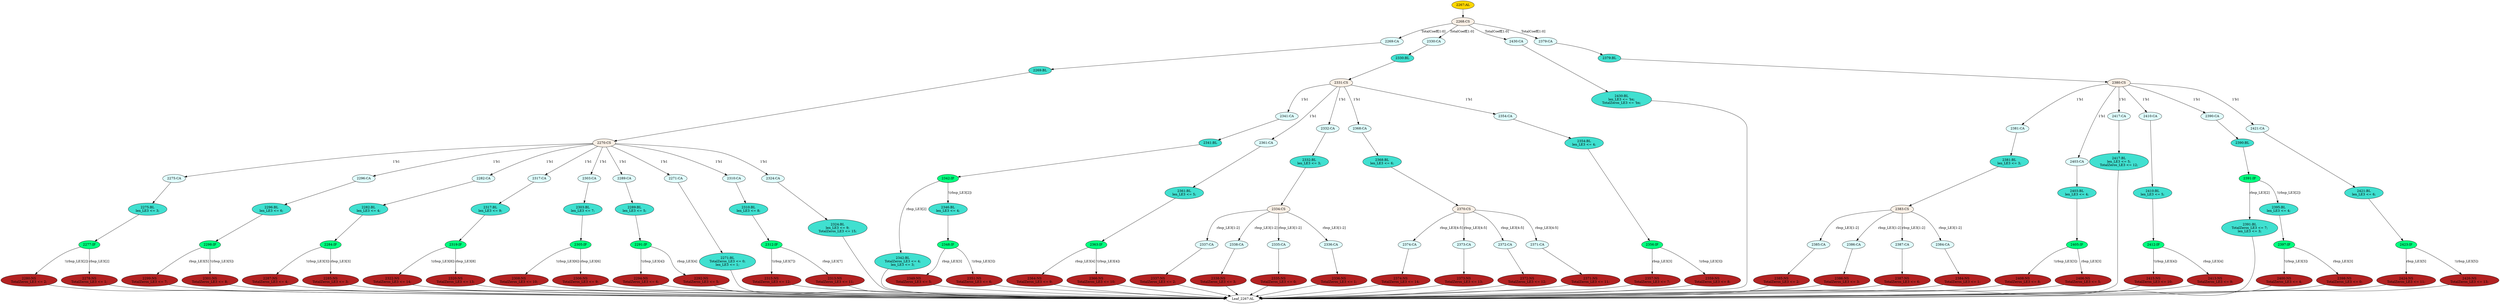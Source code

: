 strict digraph "" {
	node [label="\N"];
	"2275:CA"	 [ast="<pyverilog.vparser.ast.Case object at 0x7f204c749390>",
		fillcolor=lightcyan,
		label="2275:CA",
		statements="[]",
		style=filled,
		typ=Case];
	"2275:BL"	 [ast="<pyverilog.vparser.ast.Block object at 0x7f204c6dd050>",
		fillcolor=turquoise,
		label="2275:BL
len_LE3 <= 3;",
		statements="[<pyverilog.vparser.ast.NonblockingSubstitution object at 0x7f204c6ddd10>]",
		style=filled,
		typ=Block];
	"2275:CA" -> "2275:BL"	 [cond="[]",
		lineno=None];
	"2387:NS"	 [ast="<pyverilog.vparser.ast.NonblockingSubstitution object at 0x7f204c598510>",
		fillcolor=firebrick,
		label="2387:NS
TotalZeros_LE3 <= 6;",
		statements="[<pyverilog.vparser.ast.NonblockingSubstitution object at 0x7f204c598510>]",
		style=filled,
		typ=NonblockingSubstitution];
	"Leaf_2267:AL"	 [def_var="['TotalZeros_LE3', 'len_LE3']",
		label="Leaf_2267:AL"];
	"2387:NS" -> "Leaf_2267:AL"	 [cond="[]",
		lineno=None];
	"2381:CA"	 [ast="<pyverilog.vparser.ast.Case object at 0x7f204c598d10>",
		fillcolor=lightcyan,
		label="2381:CA",
		statements="[]",
		style=filled,
		typ=Case];
	"2381:BL"	 [ast="<pyverilog.vparser.ast.Block object at 0x7f204c749750>",
		fillcolor=turquoise,
		label="2381:BL
len_LE3 <= 3;",
		statements="[<pyverilog.vparser.ast.NonblockingSubstitution object at 0x7f204c749550>]",
		style=filled,
		typ=Block];
	"2381:CA" -> "2381:BL"	 [cond="[]",
		lineno=None];
	"2390:BL"	 [ast="<pyverilog.vparser.ast.Block object at 0x7f204c7508d0>",
		fillcolor=turquoise,
		label="2390:BL",
		statements="[]",
		style=filled,
		typ=Block];
	"2391:IF"	 [ast="<pyverilog.vparser.ast.IfStatement object at 0x7f204c750910>",
		fillcolor=springgreen,
		label="2391:IF",
		statements="[]",
		style=filled,
		typ=IfStatement];
	"2390:BL" -> "2391:IF"	 [cond="[]",
		lineno=None];
	"2364:NS"	 [ast="<pyverilog.vparser.ast.NonblockingSubstitution object at 0x7f204c598cd0>",
		fillcolor=firebrick,
		label="2364:NS
TotalZeros_LE3 <= 9;",
		statements="[<pyverilog.vparser.ast.NonblockingSubstitution object at 0x7f204c598cd0>]",
		style=filled,
		typ=NonblockingSubstitution];
	"2364:NS" -> "Leaf_2267:AL"	 [cond="[]",
		lineno=None];
	"2403:BL"	 [ast="<pyverilog.vparser.ast.Block object at 0x7f204c59f0d0>",
		fillcolor=turquoise,
		label="2403:BL
len_LE3 <= 4;",
		statements="[<pyverilog.vparser.ast.NonblockingSubstitution object at 0x7f204c59f210>]",
		style=filled,
		typ=Block];
	"2405:IF"	 [ast="<pyverilog.vparser.ast.IfStatement object at 0x7f204c59f050>",
		fillcolor=springgreen,
		label="2405:IF",
		statements="[]",
		style=filled,
		typ=IfStatement];
	"2403:BL" -> "2405:IF"	 [cond="[]",
		lineno=None];
	"2357:NS"	 [ast="<pyverilog.vparser.ast.NonblockingSubstitution object at 0x7f204c7472d0>",
		fillcolor=firebrick,
		label="2357:NS
TotalZeros_LE3 <= 7;",
		statements="[<pyverilog.vparser.ast.NonblockingSubstitution object at 0x7f204c7472d0>]",
		style=filled,
		typ=NonblockingSubstitution];
	"2357:NS" -> "Leaf_2267:AL"	 [cond="[]",
		lineno=None];
	"2296:CA"	 [ast="<pyverilog.vparser.ast.Case object at 0x7f204c747450>",
		fillcolor=lightcyan,
		label="2296:CA",
		statements="[]",
		style=filled,
		typ=Case];
	"2296:BL"	 [ast="<pyverilog.vparser.ast.Block object at 0x7f204c747550>",
		fillcolor=turquoise,
		label="2296:BL
len_LE3 <= 6;",
		statements="[<pyverilog.vparser.ast.NonblockingSubstitution object at 0x7f204c747590>]",
		style=filled,
		typ=Block];
	"2296:CA" -> "2296:BL"	 [cond="[]",
		lineno=None];
	"2337:CA"	 [ast="<pyverilog.vparser.ast.Case object at 0x7f204c747ad0>",
		fillcolor=lightcyan,
		label="2337:CA",
		statements="[]",
		style=filled,
		typ=Case];
	"2337:NS"	 [ast="<pyverilog.vparser.ast.NonblockingSubstitution object at 0x7f204c747b50>",
		fillcolor=firebrick,
		label="2337:NS
TotalZeros_LE3 <= 2;",
		statements="[<pyverilog.vparser.ast.NonblockingSubstitution object at 0x7f204c747b50>]",
		style=filled,
		typ=NonblockingSubstitution];
	"2337:CA" -> "2337:NS"	 [cond="[]",
		lineno=None];
	"2305:IF"	 [ast="<pyverilog.vparser.ast.IfStatement object at 0x7f204c747cd0>",
		fillcolor=springgreen,
		label="2305:IF",
		statements="[]",
		style=filled,
		typ=IfStatement];
	"2308:NS"	 [ast="<pyverilog.vparser.ast.NonblockingSubstitution object at 0x7f204c747d10>",
		fillcolor=firebrick,
		label="2308:NS
TotalZeros_LE3 <= 10;",
		statements="[<pyverilog.vparser.ast.NonblockingSubstitution object at 0x7f204c747d10>]",
		style=filled,
		typ=NonblockingSubstitution];
	"2305:IF" -> "2308:NS"	 [cond="['rbsp_LE3']",
		label="!(rbsp_LE3[6])",
		lineno=2305];
	"2306:NS"	 [ast="<pyverilog.vparser.ast.NonblockingSubstitution object at 0x7f204c747e90>",
		fillcolor=firebrick,
		label="2306:NS
TotalZeros_LE3 <= 9;",
		statements="[<pyverilog.vparser.ast.NonblockingSubstitution object at 0x7f204c747e90>]",
		style=filled,
		typ=NonblockingSubstitution];
	"2305:IF" -> "2306:NS"	 [cond="['rbsp_LE3']",
		label="rbsp_LE3[6]",
		lineno=2305];
	"2334:CS"	 [ast="<pyverilog.vparser.ast.CaseStatement object at 0x7f204c73d110>",
		fillcolor=linen,
		label="2334:CS",
		statements="[]",
		style=filled,
		typ=CaseStatement];
	"2334:CS" -> "2337:CA"	 [cond="['rbsp_LE3']",
		label="rbsp_LE3[1:2]",
		lineno=2334];
	"2338:CA"	 [ast="<pyverilog.vparser.ast.Case object at 0x7f204c73d650>",
		fillcolor=lightcyan,
		label="2338:CA",
		statements="[]",
		style=filled,
		typ=Case];
	"2334:CS" -> "2338:CA"	 [cond="['rbsp_LE3']",
		label="rbsp_LE3[1:2]",
		lineno=2334];
	"2335:CA"	 [ast="<pyverilog.vparser.ast.Case object at 0x7f204c73d250>",
		fillcolor=lightcyan,
		label="2335:CA",
		statements="[]",
		style=filled,
		typ=Case];
	"2334:CS" -> "2335:CA"	 [cond="['rbsp_LE3']",
		label="rbsp_LE3[1:2]",
		lineno=2334];
	"2336:CA"	 [ast="<pyverilog.vparser.ast.Case object at 0x7f204c73d450>",
		fillcolor=lightcyan,
		label="2336:CA",
		statements="[]",
		style=filled,
		typ=Case];
	"2334:CS" -> "2336:CA"	 [cond="['rbsp_LE3']",
		label="rbsp_LE3[1:2]",
		lineno=2334];
	"2268:CS"	 [ast="<pyverilog.vparser.ast.CaseStatement object at 0x7f204c73d850>",
		fillcolor=linen,
		label="2268:CS",
		statements="[]",
		style=filled,
		typ=CaseStatement];
	"2269:CA"	 [ast="<pyverilog.vparser.ast.Case object at 0x7f204c73d9d0>",
		fillcolor=lightcyan,
		label="2269:CA",
		statements="[]",
		style=filled,
		typ=Case];
	"2268:CS" -> "2269:CA"	 [cond="['TotalCoeff']",
		label="TotalCoeff[1:0]",
		lineno=2268];
	"2330:CA"	 [ast="<pyverilog.vparser.ast.Case object at 0x7f204c72af50>",
		fillcolor=lightcyan,
		label="2330:CA",
		statements="[]",
		style=filled,
		typ=Case];
	"2268:CS" -> "2330:CA"	 [cond="['TotalCoeff']",
		label="TotalCoeff[1:0]",
		lineno=2268];
	"2430:CA"	 [ast="<pyverilog.vparser.ast.Case object at 0x7f204c72f2d0>",
		fillcolor=lightcyan,
		label="2430:CA",
		statements="[]",
		style=filled,
		typ=Case];
	"2268:CS" -> "2430:CA"	 [cond="['TotalCoeff']",
		label="TotalCoeff[1:0]",
		lineno=2268];
	"2379:CA"	 [ast="<pyverilog.vparser.ast.Case object at 0x7f204c750650>",
		fillcolor=lightcyan,
		label="2379:CA",
		statements="[]",
		style=filled,
		typ=Case];
	"2268:CS" -> "2379:CA"	 [cond="['TotalCoeff']",
		label="TotalCoeff[1:0]",
		lineno=2268];
	"2342:BL"	 [ast="<pyverilog.vparser.ast.Block object at 0x7f204c751b10>",
		fillcolor=turquoise,
		label="2342:BL
TotalZeros_LE3 <= 4;
len_LE3 <= 3;",
		statements="[<pyverilog.vparser.ast.NonblockingSubstitution object at 0x7f204c751b50>, <pyverilog.vparser.ast.NonblockingSubstitution object \
at 0x7f204c751cd0>]",
		style=filled,
		typ=Block];
	"2342:BL" -> "Leaf_2267:AL"	 [cond="[]",
		lineno=None];
	"2303:BL"	 [ast="<pyverilog.vparser.ast.Block object at 0x7f204c740d50>",
		fillcolor=turquoise,
		label="2303:BL
len_LE3 <= 7;",
		statements="[<pyverilog.vparser.ast.NonblockingSubstitution object at 0x7f204c740d90>]",
		style=filled,
		typ=Block];
	"2303:BL" -> "2305:IF"	 [cond="[]",
		lineno=None];
	"2385:NS"	 [ast="<pyverilog.vparser.ast.NonblockingSubstitution object at 0x7f204c749bd0>",
		fillcolor=firebrick,
		label="2385:NS
TotalZeros_LE3 <= 2;",
		statements="[<pyverilog.vparser.ast.NonblockingSubstitution object at 0x7f204c749bd0>]",
		style=filled,
		typ=NonblockingSubstitution];
	"2385:NS" -> "Leaf_2267:AL"	 [cond="[]",
		lineno=None];
	"2341:CA"	 [ast="<pyverilog.vparser.ast.Case object at 0x7f204c751390>",
		fillcolor=lightcyan,
		label="2341:CA",
		statements="[]",
		style=filled,
		typ=Case];
	"2341:BL"	 [ast="<pyverilog.vparser.ast.Block object at 0x7f204c7514d0>",
		fillcolor=turquoise,
		label="2341:BL",
		statements="[]",
		style=filled,
		typ=Block];
	"2341:CA" -> "2341:BL"	 [cond="[]",
		lineno=None];
	"2294:NS"	 [ast="<pyverilog.vparser.ast.NonblockingSubstitution object at 0x7f204c740890>",
		fillcolor=firebrick,
		label="2294:NS
TotalZeros_LE3 <= 6;",
		statements="[<pyverilog.vparser.ast.NonblockingSubstitution object at 0x7f204c740890>]",
		style=filled,
		typ=NonblockingSubstitution];
	"2294:NS" -> "Leaf_2267:AL"	 [cond="[]",
		lineno=None];
	"2277:IF"	 [ast="<pyverilog.vparser.ast.IfStatement object at 0x7f204c6dd090>",
		fillcolor=springgreen,
		label="2277:IF",
		statements="[]",
		style=filled,
		typ=IfStatement];
	"2275:BL" -> "2277:IF"	 [cond="[]",
		lineno=None];
	"2383:CS"	 [ast="<pyverilog.vparser.ast.CaseStatement object at 0x7f204c7497d0>",
		fillcolor=linen,
		label="2383:CS",
		statements="[]",
		style=filled,
		typ=CaseStatement];
	"2381:BL" -> "2383:CS"	 [cond="[]",
		lineno=None];
	"2282:BL"	 [ast="<pyverilog.vparser.ast.Block object at 0x7f204c740050>",
		fillcolor=turquoise,
		label="2282:BL
len_LE3 <= 4;",
		statements="[<pyverilog.vparser.ast.NonblockingSubstitution object at 0x7f204c740090>]",
		style=filled,
		typ=Block];
	"2284:IF"	 [ast="<pyverilog.vparser.ast.IfStatement object at 0x7f204c7401d0>",
		fillcolor=springgreen,
		label="2284:IF",
		statements="[]",
		style=filled,
		typ=IfStatement];
	"2282:BL" -> "2284:IF"	 [cond="[]",
		lineno=None];
	"2379:BL"	 [ast="<pyverilog.vparser.ast.Block object at 0x7f204c7506d0>",
		fillcolor=turquoise,
		label="2379:BL",
		statements="[]",
		style=filled,
		typ=Block];
	"2380:CS"	 [ast="<pyverilog.vparser.ast.CaseStatement object at 0x7f204c750710>",
		fillcolor=linen,
		label="2380:CS",
		statements="[]",
		style=filled,
		typ=CaseStatement];
	"2379:BL" -> "2380:CS"	 [cond="[]",
		lineno=None];
	"2391:BL"	 [ast="<pyverilog.vparser.ast.Block object at 0x7f204c750f10>",
		fillcolor=turquoise,
		label="2391:BL
TotalZeros_LE3 <= 7;
len_LE3 <= 3;",
		statements="[<pyverilog.vparser.ast.NonblockingSubstitution object at 0x7f204c750f50>, <pyverilog.vparser.ast.NonblockingSubstitution object \
at 0x7f204c74d110>]",
		style=filled,
		typ=Block];
	"2391:IF" -> "2391:BL"	 [cond="['rbsp_LE3']",
		label="rbsp_LE3[2]",
		lineno=2391];
	"2395:BL"	 [ast="<pyverilog.vparser.ast.Block object at 0x7f204c750950>",
		fillcolor=turquoise,
		label="2395:BL
len_LE3 <= 4;",
		statements="[<pyverilog.vparser.ast.NonblockingSubstitution object at 0x7f204c750990>]",
		style=filled,
		typ=Block];
	"2391:IF" -> "2395:BL"	 [cond="['rbsp_LE3']",
		label="!(rbsp_LE3[2])",
		lineno=2391];
	"2291:IF"	 [ast="<pyverilog.vparser.ast.IfStatement object at 0x7f204c740850>",
		fillcolor=springgreen,
		label="2291:IF",
		statements="[]",
		style=filled,
		typ=IfStatement];
	"2291:IF" -> "2294:NS"	 [cond="['rbsp_LE3']",
		label="!(rbsp_LE3[4])",
		lineno=2291];
	"2292:NS"	 [ast="<pyverilog.vparser.ast.NonblockingSubstitution object at 0x7f204c740a10>",
		fillcolor=firebrick,
		label="2292:NS
TotalZeros_LE3 <= 5;",
		statements="[<pyverilog.vparser.ast.NonblockingSubstitution object at 0x7f204c740a10>]",
		style=filled,
		typ=NonblockingSubstitution];
	"2291:IF" -> "2292:NS"	 [cond="['rbsp_LE3']",
		label="rbsp_LE3[4]",
		lineno=2291];
	"2403:CA"	 [ast="<pyverilog.vparser.ast.Case object at 0x7f204c74d350>",
		fillcolor=lightcyan,
		label="2403:CA",
		statements="[]",
		style=filled,
		typ=Case];
	"2403:CA" -> "2403:BL"	 [cond="[]",
		lineno=None];
	"2417:CA"	 [ast="<pyverilog.vparser.ast.Case object at 0x7f204c74db50>",
		fillcolor=lightcyan,
		label="2417:CA",
		statements="[]",
		style=filled,
		typ=Case];
	"2417:BL"	 [ast="<pyverilog.vparser.ast.Block object at 0x7f204c749050>",
		fillcolor=turquoise,
		label="2417:BL
len_LE3 <= 5;
TotalZeros_LE3 <= 12;",
		statements="[<pyverilog.vparser.ast.NonblockingSubstitution object at 0x7f204c749810>, <pyverilog.vparser.ast.NonblockingSubstitution object \
at 0x7f204c7492d0>]",
		style=filled,
		typ=Block];
	"2417:CA" -> "2417:BL"	 [cond="[]",
		lineno=None];
	"2361:CA"	 [ast="<pyverilog.vparser.ast.Case object at 0x7f204c734490>",
		fillcolor=lightcyan,
		label="2361:CA",
		statements="[]",
		style=filled,
		typ=Case];
	"2361:BL"	 [ast="<pyverilog.vparser.ast.Block object at 0x7f204c734590>",
		fillcolor=turquoise,
		label="2361:BL
len_LE3 <= 5;",
		statements="[<pyverilog.vparser.ast.NonblockingSubstitution object at 0x7f204c7345d0>]",
		style=filled,
		typ=Block];
	"2361:CA" -> "2361:BL"	 [cond="[]",
		lineno=None];
	"2363:IF"	 [ast="<pyverilog.vparser.ast.IfStatement object at 0x7f204c734750>",
		fillcolor=springgreen,
		label="2363:IF",
		statements="[]",
		style=filled,
		typ=IfStatement];
	"2363:IF" -> "2364:NS"	 [cond="['rbsp_LE3']",
		label="rbsp_LE3[4]",
		lineno=2363];
	"2366:NS"	 [ast="<pyverilog.vparser.ast.NonblockingSubstitution object at 0x7f204c734790>",
		fillcolor=firebrick,
		label="2366:NS
TotalZeros_LE3 <= 10;",
		statements="[<pyverilog.vparser.ast.NonblockingSubstitution object at 0x7f204c734790>]",
		style=filled,
		typ=NonblockingSubstitution];
	"2363:IF" -> "2366:NS"	 [cond="['rbsp_LE3']",
		label="!(rbsp_LE3[4])",
		lineno=2363];
	"2374:CA"	 [ast="<pyverilog.vparser.ast.Case object at 0x7f204c7503d0>",
		fillcolor=lightcyan,
		label="2374:CA",
		statements="[]",
		style=filled,
		typ=Case];
	"2374:NS"	 [ast="<pyverilog.vparser.ast.NonblockingSubstitution object at 0x7f204c750450>",
		fillcolor=firebrick,
		label="2374:NS
TotalZeros_LE3 <= 14;",
		statements="[<pyverilog.vparser.ast.NonblockingSubstitution object at 0x7f204c750450>]",
		style=filled,
		typ=NonblockingSubstitution];
	"2374:CA" -> "2374:NS"	 [cond="[]",
		lineno=None];
	"2315:NS"	 [ast="<pyverilog.vparser.ast.NonblockingSubstitution object at 0x7f204c72a1d0>",
		fillcolor=firebrick,
		label="2315:NS
TotalZeros_LE3 <= 12;",
		statements="[<pyverilog.vparser.ast.NonblockingSubstitution object at 0x7f204c72a1d0>]",
		style=filled,
		typ=NonblockingSubstitution];
	"2315:NS" -> "Leaf_2267:AL"	 [cond="[]",
		lineno=None];
	"2415:NS"	 [ast="<pyverilog.vparser.ast.NonblockingSubstitution object at 0x7f204c74d790>",
		fillcolor=firebrick,
		label="2415:NS
TotalZeros_LE3 <= 10;",
		statements="[<pyverilog.vparser.ast.NonblockingSubstitution object at 0x7f204c74d790>]",
		style=filled,
		typ=NonblockingSubstitution];
	"2415:NS" -> "Leaf_2267:AL"	 [cond="[]",
		lineno=None];
	"2308:NS" -> "Leaf_2267:AL"	 [cond="[]",
		lineno=None];
	"2287:NS"	 [ast="<pyverilog.vparser.ast.NonblockingSubstitution object at 0x7f204c740210>",
		fillcolor=firebrick,
		label="2287:NS
TotalZeros_LE3 <= 4;",
		statements="[<pyverilog.vparser.ast.NonblockingSubstitution object at 0x7f204c740210>]",
		style=filled,
		typ=NonblockingSubstitution];
	"2287:NS" -> "Leaf_2267:AL"	 [cond="[]",
		lineno=None];
	"2400:NS"	 [ast="<pyverilog.vparser.ast.NonblockingSubstitution object at 0x7f204c750b50>",
		fillcolor=firebrick,
		label="2400:NS
TotalZeros_LE3 <= 4;",
		statements="[<pyverilog.vparser.ast.NonblockingSubstitution object at 0x7f204c750b50>]",
		style=filled,
		typ=NonblockingSubstitution];
	"2400:NS" -> "Leaf_2267:AL"	 [cond="[]",
		lineno=None];
	"2384:NS"	 [ast="<pyverilog.vparser.ast.NonblockingSubstitution object at 0x7f204c749710>",
		fillcolor=firebrick,
		label="2384:NS
TotalZeros_LE3 <= 1;",
		statements="[<pyverilog.vparser.ast.NonblockingSubstitution object at 0x7f204c749710>]",
		style=filled,
		typ=NonblockingSubstitution];
	"2384:NS" -> "Leaf_2267:AL"	 [cond="[]",
		lineno=None];
	"2317:BL"	 [ast="<pyverilog.vparser.ast.Block object at 0x7f204c72a690>",
		fillcolor=turquoise,
		label="2317:BL
len_LE3 <= 9;",
		statements="[<pyverilog.vparser.ast.NonblockingSubstitution object at 0x7f204c72a6d0>]",
		style=filled,
		typ=Block];
	"2319:IF"	 [ast="<pyverilog.vparser.ast.IfStatement object at 0x7f204c72a810>",
		fillcolor=springgreen,
		label="2319:IF",
		statements="[]",
		style=filled,
		typ=IfStatement];
	"2317:BL" -> "2319:IF"	 [cond="[]",
		lineno=None];
	"2332:CA"	 [ast="<pyverilog.vparser.ast.Case object at 0x7f204c751110>",
		fillcolor=lightcyan,
		label="2332:CA",
		statements="[]",
		style=filled,
		typ=Case];
	"2332:BL"	 [ast="<pyverilog.vparser.ast.Block object at 0x7f204c751210>",
		fillcolor=turquoise,
		label="2332:BL
len_LE3 <= 3;",
		statements="[<pyverilog.vparser.ast.NonblockingSubstitution object at 0x7f204c751250>]",
		style=filled,
		typ=Block];
	"2332:CA" -> "2332:BL"	 [cond="[]",
		lineno=None];
	"2269:BL"	 [ast="<pyverilog.vparser.ast.Block object at 0x7f204c73da90>",
		fillcolor=turquoise,
		label="2269:BL",
		statements="[]",
		style=filled,
		typ=Block];
	"2269:CA" -> "2269:BL"	 [cond="[]",
		lineno=None];
	"2267:AL"	 [ast="<pyverilog.vparser.ast.Always object at 0x7f204c72f610>",
		clk_sens=False,
		fillcolor=gold,
		label="2267:AL",
		sens="['rbsp_LE3', 'TotalCoeff']",
		statements="[]",
		style=filled,
		typ=Always,
		use_var="['rbsp_LE3', 'TotalCoeff']"];
	"2267:AL" -> "2268:CS"	 [cond="[]",
		lineno=None];
	"2331:CS"	 [ast="<pyverilog.vparser.ast.CaseStatement object at 0x7f204c751050>",
		fillcolor=linen,
		label="2331:CS",
		statements="[]",
		style=filled,
		typ=CaseStatement];
	"2331:CS" -> "2341:CA"	 [cond="[]",
		label="1'b1",
		lineno=2331];
	"2331:CS" -> "2361:CA"	 [cond="[]",
		label="1'b1",
		lineno=2331];
	"2331:CS" -> "2332:CA"	 [cond="[]",
		label="1'b1",
		lineno=2331];
	"2368:CA"	 [ast="<pyverilog.vparser.ast.Case object at 0x7f204c7349d0>",
		fillcolor=lightcyan,
		label="2368:CA",
		statements="[]",
		style=filled,
		typ=Case];
	"2331:CS" -> "2368:CA"	 [cond="[]",
		label="1'b1",
		lineno=2331];
	"2354:CA"	 [ast="<pyverilog.vparser.ast.Case object at 0x7f204c751f10>",
		fillcolor=lightcyan,
		label="2354:CA",
		statements="[]",
		style=filled,
		typ=Case];
	"2331:CS" -> "2354:CA"	 [cond="[]",
		label="1'b1",
		lineno=2331];
	"2310:BL"	 [ast="<pyverilog.vparser.ast.Block object at 0x7f204c740fd0>",
		fillcolor=turquoise,
		label="2310:BL
len_LE3 <= 8;",
		statements="[<pyverilog.vparser.ast.NonblockingSubstitution object at 0x7f204c72a050>]",
		style=filled,
		typ=Block];
	"2312:IF"	 [ast="<pyverilog.vparser.ast.IfStatement object at 0x7f204c72a190>",
		fillcolor=springgreen,
		label="2312:IF",
		statements="[]",
		style=filled,
		typ=IfStatement];
	"2310:BL" -> "2312:IF"	 [cond="[]",
		lineno=None];
	"2371:NS"	 [ast="<pyverilog.vparser.ast.NonblockingSubstitution object at 0x7f204c734d50>",
		fillcolor=firebrick,
		label="2371:NS
TotalZeros_LE3 <= 11;",
		statements="[<pyverilog.vparser.ast.NonblockingSubstitution object at 0x7f204c734d50>]",
		style=filled,
		typ=NonblockingSubstitution];
	"2371:NS" -> "Leaf_2267:AL"	 [cond="[]",
		lineno=None];
	"2338:NS"	 [ast="<pyverilog.vparser.ast.NonblockingSubstitution object at 0x7f204c73d690>",
		fillcolor=firebrick,
		label="2338:NS
TotalZeros_LE3 <= 3;",
		statements="[<pyverilog.vparser.ast.NonblockingSubstitution object at 0x7f204c73d690>]",
		style=filled,
		typ=NonblockingSubstitution];
	"2338:CA" -> "2338:NS"	 [cond="[]",
		lineno=None];
	"2342:IF"	 [ast="<pyverilog.vparser.ast.IfStatement object at 0x7f204c751510>",
		fillcolor=springgreen,
		label="2342:IF",
		statements="[]",
		style=filled,
		typ=IfStatement];
	"2341:BL" -> "2342:IF"	 [cond="[]",
		lineno=None];
	"2313:NS"	 [ast="<pyverilog.vparser.ast.NonblockingSubstitution object at 0x7f204c72a350>",
		fillcolor=firebrick,
		label="2313:NS
TotalZeros_LE3 <= 11;",
		statements="[<pyverilog.vparser.ast.NonblockingSubstitution object at 0x7f204c72a350>]",
		style=filled,
		typ=NonblockingSubstitution];
	"2313:NS" -> "Leaf_2267:AL"	 [cond="[]",
		lineno=None];
	"2374:NS" -> "Leaf_2267:AL"	 [cond="[]",
		lineno=None];
	"2424:NS"	 [ast="<pyverilog.vparser.ast.NonblockingSubstitution object at 0x7f204c72f050>",
		fillcolor=firebrick,
		label="2424:NS
TotalZeros_LE3 <= 11;",
		statements="[<pyverilog.vparser.ast.NonblockingSubstitution object at 0x7f204c72f050>]",
		style=filled,
		typ=NonblockingSubstitution];
	"2424:NS" -> "Leaf_2267:AL"	 [cond="[]",
		lineno=None];
	"2282:CA"	 [ast="<pyverilog.vparser.ast.Case object at 0x7f204c73df10>",
		fillcolor=lightcyan,
		label="2282:CA",
		statements="[]",
		style=filled,
		typ=Case];
	"2282:CA" -> "2282:BL"	 [cond="[]",
		lineno=None];
	"2412:IF"	 [ast="<pyverilog.vparser.ast.IfStatement object at 0x7f204c74d750>",
		fillcolor=springgreen,
		label="2412:IF",
		statements="[]",
		style=filled,
		typ=IfStatement];
	"2412:IF" -> "2415:NS"	 [cond="['rbsp_LE3']",
		label="!(rbsp_LE3[4])",
		lineno=2412];
	"2413:NS"	 [ast="<pyverilog.vparser.ast.NonblockingSubstitution object at 0x7f204c74d910>",
		fillcolor=firebrick,
		label="2413:NS
TotalZeros_LE3 <= 9;",
		statements="[<pyverilog.vparser.ast.NonblockingSubstitution object at 0x7f204c74d910>]",
		style=filled,
		typ=NonblockingSubstitution];
	"2412:IF" -> "2413:NS"	 [cond="['rbsp_LE3']",
		label="rbsp_LE3[4]",
		lineno=2412];
	"2372:NS"	 [ast="<pyverilog.vparser.ast.NonblockingSubstitution object at 0x7f204c734f90>",
		fillcolor=firebrick,
		label="2372:NS
TotalZeros_LE3 <= 12;",
		statements="[<pyverilog.vparser.ast.NonblockingSubstitution object at 0x7f204c734f90>]",
		style=filled,
		typ=NonblockingSubstitution];
	"2372:NS" -> "Leaf_2267:AL"	 [cond="[]",
		lineno=None];
	"2332:BL" -> "2334:CS"	 [cond="[]",
		lineno=None];
	"2410:BL"	 [ast="<pyverilog.vparser.ast.Block object at 0x7f204c74d590>",
		fillcolor=turquoise,
		label="2410:BL
len_LE3 <= 5;",
		statements="[<pyverilog.vparser.ast.NonblockingSubstitution object at 0x7f204c74d5d0>]",
		style=filled,
		typ=Block];
	"2410:BL" -> "2412:IF"	 [cond="[]",
		lineno=None];
	"2380:CS" -> "2381:CA"	 [cond="[]",
		label="1'b1",
		lineno=2380];
	"2380:CS" -> "2403:CA"	 [cond="[]",
		label="1'b1",
		lineno=2380];
	"2380:CS" -> "2417:CA"	 [cond="[]",
		label="1'b1",
		lineno=2380];
	"2410:CA"	 [ast="<pyverilog.vparser.ast.Case object at 0x7f204c74d490>",
		fillcolor=lightcyan,
		label="2410:CA",
		statements="[]",
		style=filled,
		typ=Case];
	"2380:CS" -> "2410:CA"	 [cond="[]",
		label="1'b1",
		lineno=2380];
	"2390:CA"	 [ast="<pyverilog.vparser.ast.Case object at 0x7f204c7507d0>",
		fillcolor=lightcyan,
		label="2390:CA",
		statements="[]",
		style=filled,
		typ=Case];
	"2380:CS" -> "2390:CA"	 [cond="[]",
		label="1'b1",
		lineno=2380];
	"2421:CA"	 [ast="<pyverilog.vparser.ast.Case object at 0x7f204c74dc90>",
		fillcolor=lightcyan,
		label="2421:CA",
		statements="[]",
		style=filled,
		typ=Case];
	"2380:CS" -> "2421:CA"	 [cond="[]",
		label="1'b1",
		lineno=2380];
	"2285:NS"	 [ast="<pyverilog.vparser.ast.NonblockingSubstitution object at 0x7f204c740390>",
		fillcolor=firebrick,
		label="2285:NS
TotalZeros_LE3 <= 3;",
		statements="[<pyverilog.vparser.ast.NonblockingSubstitution object at 0x7f204c740390>]",
		style=filled,
		typ=NonblockingSubstitution];
	"2285:NS" -> "Leaf_2267:AL"	 [cond="[]",
		lineno=None];
	"2317:CA"	 [ast="<pyverilog.vparser.ast.Case object at 0x7f204c72a590>",
		fillcolor=lightcyan,
		label="2317:CA",
		statements="[]",
		style=filled,
		typ=Case];
	"2317:CA" -> "2317:BL"	 [cond="[]",
		lineno=None];
	"2335:NS"	 [ast="<pyverilog.vparser.ast.NonblockingSubstitution object at 0x7f204c73d2d0>",
		fillcolor=firebrick,
		label="2335:NS
TotalZeros_LE3 <= 0;",
		statements="[<pyverilog.vparser.ast.NonblockingSubstitution object at 0x7f204c73d2d0>]",
		style=filled,
		typ=NonblockingSubstitution];
	"2335:CA" -> "2335:NS"	 [cond="[]",
		lineno=None];
	"2292:NS" -> "Leaf_2267:AL"	 [cond="[]",
		lineno=None];
	"2298:IF"	 [ast="<pyverilog.vparser.ast.IfStatement object at 0x7f204c7476d0>",
		fillcolor=springgreen,
		label="2298:IF",
		statements="[]",
		style=filled,
		typ=IfStatement];
	"2296:BL" -> "2298:IF"	 [cond="[]",
		lineno=None];
	"2280:NS"	 [ast="<pyverilog.vparser.ast.NonblockingSubstitution object at 0x7f204c6dde50>",
		fillcolor=firebrick,
		label="2280:NS
TotalZeros_LE3 <= 2;",
		statements="[<pyverilog.vparser.ast.NonblockingSubstitution object at 0x7f204c6dde50>]",
		style=filled,
		typ=NonblockingSubstitution];
	"2280:NS" -> "Leaf_2267:AL"	 [cond="[]",
		lineno=None];
	"2299:NS"	 [ast="<pyverilog.vparser.ast.NonblockingSubstitution object at 0x7f204c747890>",
		fillcolor=firebrick,
		label="2299:NS
TotalZeros_LE3 <= 7;",
		statements="[<pyverilog.vparser.ast.NonblockingSubstitution object at 0x7f204c747890>]",
		style=filled,
		typ=NonblockingSubstitution];
	"2299:NS" -> "Leaf_2267:AL"	 [cond="[]",
		lineno=None];
	"2408:NS"	 [ast="<pyverilog.vparser.ast.NonblockingSubstitution object at 0x7f204c59f310>",
		fillcolor=firebrick,
		label="2408:NS
TotalZeros_LE3 <= 8;",
		statements="[<pyverilog.vparser.ast.NonblockingSubstitution object at 0x7f204c59f310>]",
		style=filled,
		typ=NonblockingSubstitution];
	"2405:IF" -> "2408:NS"	 [cond="['rbsp_LE3']",
		label="!(rbsp_LE3[3])",
		lineno=2405];
	"2406:NS"	 [ast="<pyverilog.vparser.ast.NonblockingSubstitution object at 0x7f204c747090>",
		fillcolor=firebrick,
		label="2406:NS
TotalZeros_LE3 <= 5;",
		statements="[<pyverilog.vparser.ast.NonblockingSubstitution object at 0x7f204c747090>]",
		style=filled,
		typ=NonblockingSubstitution];
	"2405:IF" -> "2406:NS"	 [cond="['rbsp_LE3']",
		label="rbsp_LE3[3]",
		lineno=2405];
	"2303:CA"	 [ast="<pyverilog.vparser.ast.Case object at 0x7f204c740c50>",
		fillcolor=lightcyan,
		label="2303:CA",
		statements="[]",
		style=filled,
		typ=Case];
	"2303:CA" -> "2303:BL"	 [cond="[]",
		lineno=None];
	"2410:CA" -> "2410:BL"	 [cond="[]",
		lineno=None];
	"2330:BL"	 [ast="<pyverilog.vparser.ast.Block object at 0x7f204c72afd0>",
		fillcolor=turquoise,
		label="2330:BL",
		statements="[]",
		style=filled,
		typ=Block];
	"2330:CA" -> "2330:BL"	 [cond="[]",
		lineno=None];
	"2346:BL"	 [ast="<pyverilog.vparser.ast.Block object at 0x7f204c751590>",
		fillcolor=turquoise,
		label="2346:BL
len_LE3 <= 4;",
		statements="[<pyverilog.vparser.ast.NonblockingSubstitution object at 0x7f204c751550>]",
		style=filled,
		typ=Block];
	"2348:IF"	 [ast="<pyverilog.vparser.ast.IfStatement object at 0x7f204c751710>",
		fillcolor=springgreen,
		label="2348:IF",
		statements="[]",
		style=filled,
		typ=IfStatement];
	"2346:BL" -> "2348:IF"	 [cond="[]",
		lineno=None];
	"2322:NS"	 [ast="<pyverilog.vparser.ast.NonblockingSubstitution object at 0x7f204c72a850>",
		fillcolor=firebrick,
		label="2322:NS
TotalZeros_LE3 <= 14;",
		statements="[<pyverilog.vparser.ast.NonblockingSubstitution object at 0x7f204c72a850>]",
		style=filled,
		typ=NonblockingSubstitution];
	"2322:NS" -> "Leaf_2267:AL"	 [cond="[]",
		lineno=None];
	"2301:NS"	 [ast="<pyverilog.vparser.ast.NonblockingSubstitution object at 0x7f204c747710>",
		fillcolor=firebrick,
		label="2301:NS
TotalZeros_LE3 <= 8;",
		statements="[<pyverilog.vparser.ast.NonblockingSubstitution object at 0x7f204c747710>]",
		style=filled,
		typ=NonblockingSubstitution];
	"2301:NS" -> "Leaf_2267:AL"	 [cond="[]",
		lineno=None];
	"2370:CS"	 [ast="<pyverilog.vparser.ast.CaseStatement object at 0x7f204c734b90>",
		fillcolor=linen,
		label="2370:CS",
		statements="[]",
		style=filled,
		typ=CaseStatement];
	"2370:CS" -> "2374:CA"	 [cond="['rbsp_LE3']",
		label="rbsp_LE3[4:5]",
		lineno=2370];
	"2373:CA"	 [ast="<pyverilog.vparser.ast.Case object at 0x7f204c750190>",
		fillcolor=lightcyan,
		label="2373:CA",
		statements="[]",
		style=filled,
		typ=Case];
	"2370:CS" -> "2373:CA"	 [cond="['rbsp_LE3']",
		label="rbsp_LE3[4:5]",
		lineno=2370];
	"2372:CA"	 [ast="<pyverilog.vparser.ast.Case object at 0x7f204c734f10>",
		fillcolor=lightcyan,
		label="2372:CA",
		statements="[]",
		style=filled,
		typ=Case];
	"2370:CS" -> "2372:CA"	 [cond="['rbsp_LE3']",
		label="rbsp_LE3[4:5]",
		lineno=2370];
	"2371:CA"	 [ast="<pyverilog.vparser.ast.Case object at 0x7f204c734cd0>",
		fillcolor=lightcyan,
		label="2371:CA",
		statements="[]",
		style=filled,
		typ=Case];
	"2370:CS" -> "2371:CA"	 [cond="['rbsp_LE3']",
		label="rbsp_LE3[4:5]",
		lineno=2370];
	"2298:IF" -> "2299:NS"	 [cond="['rbsp_LE3']",
		label="rbsp_LE3[5]",
		lineno=2298];
	"2298:IF" -> "2301:NS"	 [cond="['rbsp_LE3']",
		label="!(rbsp_LE3[5])",
		lineno=2298];
	"2319:IF" -> "2322:NS"	 [cond="['rbsp_LE3']",
		label="!(rbsp_LE3[8])",
		lineno=2319];
	"2320:NS"	 [ast="<pyverilog.vparser.ast.NonblockingSubstitution object at 0x7f204c72a9d0>",
		fillcolor=firebrick,
		label="2320:NS
TotalZeros_LE3 <= 13;",
		statements="[<pyverilog.vparser.ast.NonblockingSubstitution object at 0x7f204c72a9d0>]",
		style=filled,
		typ=NonblockingSubstitution];
	"2319:IF" -> "2320:NS"	 [cond="['rbsp_LE3']",
		label="rbsp_LE3[8]",
		lineno=2319];
	"2289:CA"	 [ast="<pyverilog.vparser.ast.Case object at 0x7f204c7405d0>",
		fillcolor=lightcyan,
		label="2289:CA",
		statements="[]",
		style=filled,
		typ=Case];
	"2289:BL"	 [ast="<pyverilog.vparser.ast.Block object at 0x7f204c7406d0>",
		fillcolor=turquoise,
		label="2289:BL
len_LE3 <= 5;",
		statements="[<pyverilog.vparser.ast.NonblockingSubstitution object at 0x7f204c740710>]",
		style=filled,
		typ=Block];
	"2289:CA" -> "2289:BL"	 [cond="[]",
		lineno=None];
	"2390:CA" -> "2390:BL"	 [cond="[]",
		lineno=None];
	"2373:NS"	 [ast="<pyverilog.vparser.ast.NonblockingSubstitution object at 0x7f204c750210>",
		fillcolor=firebrick,
		label="2373:NS
TotalZeros_LE3 <= 13;",
		statements="[<pyverilog.vparser.ast.NonblockingSubstitution object at 0x7f204c750210>]",
		style=filled,
		typ=NonblockingSubstitution];
	"2373:NS" -> "Leaf_2267:AL"	 [cond="[]",
		lineno=None];
	"2430:BL"	 [ast="<pyverilog.vparser.ast.Block object at 0x7f204c72f310>",
		fillcolor=turquoise,
		label="2430:BL
len_LE3 <= 'bx;
TotalZeros_LE3 <= 'bx;",
		statements="[<pyverilog.vparser.ast.NonblockingSubstitution object at 0x7f204c72f350>, <pyverilog.vparser.ast.NonblockingSubstitution object \
at 0x7f204c72f490>]",
		style=filled,
		typ=Block];
	"2430:BL" -> "Leaf_2267:AL"	 [cond="[]",
		lineno=None];
	"2271:CA"	 [ast="<pyverilog.vparser.ast.Case object at 0x7f204c73db10>",
		fillcolor=lightcyan,
		label="2271:CA",
		statements="[]",
		style=filled,
		typ=Case];
	"2271:BL"	 [ast="<pyverilog.vparser.ast.Block object at 0x7f204c73dc10>",
		fillcolor=turquoise,
		label="2271:BL
TotalZeros_LE3 <= 0;
len_LE3 <= 1;",
		statements="[<pyverilog.vparser.ast.NonblockingSubstitution object at 0x7f204c73dc90>, <pyverilog.vparser.ast.NonblockingSubstitution object \
at 0x7f204c73ddd0>]",
		style=filled,
		typ=Block];
	"2271:CA" -> "2271:BL"	 [cond="[]",
		lineno=None];
	"2423:IF"	 [ast="<pyverilog.vparser.ast.IfStatement object at 0x7f204c74de50>",
		fillcolor=springgreen,
		label="2423:IF",
		statements="[]",
		style=filled,
		typ=IfStatement];
	"2423:IF" -> "2424:NS"	 [cond="['rbsp_LE3']",
		label="rbsp_LE3[5]",
		lineno=2423];
	"2426:NS"	 [ast="<pyverilog.vparser.ast.NonblockingSubstitution object at 0x7f204c74de90>",
		fillcolor=firebrick,
		label="2426:NS
TotalZeros_LE3 <= 13;",
		statements="[<pyverilog.vparser.ast.NonblockingSubstitution object at 0x7f204c74de90>]",
		style=filled,
		typ=NonblockingSubstitution];
	"2423:IF" -> "2426:NS"	 [cond="['rbsp_LE3']",
		label="!(rbsp_LE3[5])",
		lineno=2423];
	"2289:BL" -> "2291:IF"	 [cond="[]",
		lineno=None];
	"2385:CA"	 [ast="<pyverilog.vparser.ast.Case object at 0x7f204c749b50>",
		fillcolor=lightcyan,
		label="2385:CA",
		statements="[]",
		style=filled,
		typ=Case];
	"2385:CA" -> "2385:NS"	 [cond="[]",
		lineno=None];
	"2368:BL"	 [ast="<pyverilog.vparser.ast.Block object at 0x7f204c734a10>",
		fillcolor=turquoise,
		label="2368:BL
len_LE3 <= 6;",
		statements="[<pyverilog.vparser.ast.NonblockingSubstitution object at 0x7f204c734a50>]",
		style=filled,
		typ=Block];
	"2368:CA" -> "2368:BL"	 [cond="[]",
		lineno=None];
	"2421:BL"	 [ast="<pyverilog.vparser.ast.Block object at 0x7f204c74dcd0>",
		fillcolor=turquoise,
		label="2421:BL
len_LE3 <= 6;",
		statements="[<pyverilog.vparser.ast.NonblockingSubstitution object at 0x7f204c74dd10>]",
		style=filled,
		typ=Block];
	"2421:CA" -> "2421:BL"	 [cond="[]",
		lineno=None];
	"2354:BL"	 [ast="<pyverilog.vparser.ast.Block object at 0x7f204c734050>",
		fillcolor=turquoise,
		label="2354:BL
len_LE3 <= 4;",
		statements="[<pyverilog.vparser.ast.NonblockingSubstitution object at 0x7f204c734090>]",
		style=filled,
		typ=Block];
	"2354:CA" -> "2354:BL"	 [cond="[]",
		lineno=None];
	"2356:IF"	 [ast="<pyverilog.vparser.ast.IfStatement object at 0x7f204c734210>",
		fillcolor=springgreen,
		label="2356:IF",
		statements="[]",
		style=filled,
		typ=IfStatement];
	"2356:IF" -> "2357:NS"	 [cond="['rbsp_LE3']",
		label="rbsp_LE3[3]",
		lineno=2356];
	"2359:NS"	 [ast="<pyverilog.vparser.ast.NonblockingSubstitution object at 0x7f204c734250>",
		fillcolor=firebrick,
		label="2359:NS
TotalZeros_LE3 <= 8;",
		statements="[<pyverilog.vparser.ast.NonblockingSubstitution object at 0x7f204c734250>]",
		style=filled,
		typ=NonblockingSubstitution];
	"2356:IF" -> "2359:NS"	 [cond="['rbsp_LE3']",
		label="!(rbsp_LE3[3])",
		lineno=2356];
	"2383:CS" -> "2385:CA"	 [cond="['rbsp_LE3']",
		label="rbsp_LE3[1:2]",
		lineno=2383];
	"2386:CA"	 [ast="<pyverilog.vparser.ast.Case object at 0x7f204c749d50>",
		fillcolor=lightcyan,
		label="2386:CA",
		statements="[]",
		style=filled,
		typ=Case];
	"2383:CS" -> "2386:CA"	 [cond="['rbsp_LE3']",
		label="rbsp_LE3[1:2]",
		lineno=2383];
	"2387:CA"	 [ast="<pyverilog.vparser.ast.Case object at 0x7f204c7494d0>",
		fillcolor=lightcyan,
		label="2387:CA",
		statements="[]",
		style=filled,
		typ=Case];
	"2383:CS" -> "2387:CA"	 [cond="['rbsp_LE3']",
		label="rbsp_LE3[1:2]",
		lineno=2383];
	"2384:CA"	 [ast="<pyverilog.vparser.ast.Case object at 0x7f204c749650>",
		fillcolor=lightcyan,
		label="2384:CA",
		statements="[]",
		style=filled,
		typ=Case];
	"2383:CS" -> "2384:CA"	 [cond="['rbsp_LE3']",
		label="rbsp_LE3[1:2]",
		lineno=2383];
	"2398:NS"	 [ast="<pyverilog.vparser.ast.NonblockingSubstitution object at 0x7f204c750cd0>",
		fillcolor=firebrick,
		label="2398:NS
TotalZeros_LE3 <= 0;",
		statements="[<pyverilog.vparser.ast.NonblockingSubstitution object at 0x7f204c750cd0>]",
		style=filled,
		typ=NonblockingSubstitution];
	"2398:NS" -> "Leaf_2267:AL"	 [cond="[]",
		lineno=None];
	"2336:NS"	 [ast="<pyverilog.vparser.ast.NonblockingSubstitution object at 0x7f204c73d4d0>",
		fillcolor=firebrick,
		label="2336:NS
TotalZeros_LE3 <= 1;",
		statements="[<pyverilog.vparser.ast.NonblockingSubstitution object at 0x7f204c73d4d0>]",
		style=filled,
		typ=NonblockingSubstitution];
	"2336:CA" -> "2336:NS"	 [cond="[]",
		lineno=None];
	"2391:BL" -> "Leaf_2267:AL"	 [cond="[]",
		lineno=None];
	"2330:BL" -> "2331:CS"	 [cond="[]",
		lineno=None];
	"2349:NS"	 [ast="<pyverilog.vparser.ast.NonblockingSubstitution object at 0x7f204c7518d0>",
		fillcolor=firebrick,
		label="2349:NS
TotalZeros_LE3 <= 5;",
		statements="[<pyverilog.vparser.ast.NonblockingSubstitution object at 0x7f204c7518d0>]",
		style=filled,
		typ=NonblockingSubstitution];
	"2349:NS" -> "Leaf_2267:AL"	 [cond="[]",
		lineno=None];
	"2430:CA" -> "2430:BL"	 [cond="[]",
		lineno=None];
	"2270:CS"	 [ast="<pyverilog.vparser.ast.CaseStatement object at 0x7f204c73da50>",
		fillcolor=linen,
		label="2270:CS",
		statements="[]",
		style=filled,
		typ=CaseStatement];
	"2269:BL" -> "2270:CS"	 [cond="[]",
		lineno=None];
	"2417:BL" -> "Leaf_2267:AL"	 [cond="[]",
		lineno=None];
	"2386:NS"	 [ast="<pyverilog.vparser.ast.NonblockingSubstitution object at 0x7f204c749f10>",
		fillcolor=firebrick,
		label="2386:NS
TotalZeros_LE3 <= 3;",
		statements="[<pyverilog.vparser.ast.NonblockingSubstitution object at 0x7f204c749f10>]",
		style=filled,
		typ=NonblockingSubstitution];
	"2386:NS" -> "Leaf_2267:AL"	 [cond="[]",
		lineno=None];
	"2310:CA"	 [ast="<pyverilog.vparser.ast.Case object at 0x7f204c740ed0>",
		fillcolor=lightcyan,
		label="2310:CA",
		statements="[]",
		style=filled,
		typ=Case];
	"2310:CA" -> "2310:BL"	 [cond="[]",
		lineno=None];
	"2312:IF" -> "2315:NS"	 [cond="['rbsp_LE3']",
		label="!(rbsp_LE3[7])",
		lineno=2312];
	"2312:IF" -> "2313:NS"	 [cond="['rbsp_LE3']",
		label="rbsp_LE3[7]",
		lineno=2312];
	"2271:BL" -> "Leaf_2267:AL"	 [cond="[]",
		lineno=None];
	"2354:BL" -> "2356:IF"	 [cond="[]",
		lineno=None];
	"2277:IF" -> "2280:NS"	 [cond="['rbsp_LE3']",
		label="!(rbsp_LE3[2])",
		lineno=2277];
	"2278:NS"	 [ast="<pyverilog.vparser.ast.NonblockingSubstitution object at 0x7f204c6dde90>",
		fillcolor=firebrick,
		label="2278:NS
TotalZeros_LE3 <= 1;",
		statements="[<pyverilog.vparser.ast.NonblockingSubstitution object at 0x7f204c6dde90>]",
		style=filled,
		typ=NonblockingSubstitution];
	"2277:IF" -> "2278:NS"	 [cond="['rbsp_LE3']",
		label="rbsp_LE3[2]",
		lineno=2277];
	"2408:NS" -> "Leaf_2267:AL"	 [cond="[]",
		lineno=None];
	"2413:NS" -> "Leaf_2267:AL"	 [cond="[]",
		lineno=None];
	"2368:BL" -> "2370:CS"	 [cond="[]",
		lineno=None];
	"2397:IF"	 [ast="<pyverilog.vparser.ast.IfStatement object at 0x7f204c750b10>",
		fillcolor=springgreen,
		label="2397:IF",
		statements="[]",
		style=filled,
		typ=IfStatement];
	"2395:BL" -> "2397:IF"	 [cond="[]",
		lineno=None];
	"2336:NS" -> "Leaf_2267:AL"	 [cond="[]",
		lineno=None];
	"2335:NS" -> "Leaf_2267:AL"	 [cond="[]",
		lineno=None];
	"2373:CA" -> "2373:NS"	 [cond="[]",
		lineno=None];
	"2379:CA" -> "2379:BL"	 [cond="[]",
		lineno=None];
	"2366:NS" -> "Leaf_2267:AL"	 [cond="[]",
		lineno=None];
	"2361:BL" -> "2363:IF"	 [cond="[]",
		lineno=None];
	"2397:IF" -> "2400:NS"	 [cond="['rbsp_LE3']",
		label="!(rbsp_LE3[3])",
		lineno=2397];
	"2397:IF" -> "2398:NS"	 [cond="['rbsp_LE3']",
		label="rbsp_LE3[3]",
		lineno=2397];
	"2386:CA" -> "2386:NS"	 [cond="[]",
		lineno=None];
	"2324:BL"	 [ast="<pyverilog.vparser.ast.Block object at 0x7f204c72ac50>",
		fillcolor=turquoise,
		label="2324:BL
len_LE3 <= 9;
TotalZeros_LE3 <= 15;",
		statements="[<pyverilog.vparser.ast.NonblockingSubstitution object at 0x7f204c72ac90>, <pyverilog.vparser.ast.NonblockingSubstitution object \
at 0x7f204c72add0>]",
		style=filled,
		typ=Block];
	"2324:BL" -> "Leaf_2267:AL"	 [cond="[]",
		lineno=None];
	"2372:CA" -> "2372:NS"	 [cond="[]",
		lineno=None];
	"2351:NS"	 [ast="<pyverilog.vparser.ast.NonblockingSubstitution object at 0x7f204c751750>",
		fillcolor=firebrick,
		label="2351:NS
TotalZeros_LE3 <= 6;",
		statements="[<pyverilog.vparser.ast.NonblockingSubstitution object at 0x7f204c751750>]",
		style=filled,
		typ=NonblockingSubstitution];
	"2351:NS" -> "Leaf_2267:AL"	 [cond="[]",
		lineno=None];
	"2338:NS" -> "Leaf_2267:AL"	 [cond="[]",
		lineno=None];
	"2270:CS" -> "2275:CA"	 [cond="[]",
		label="1'b1",
		lineno=2270];
	"2270:CS" -> "2296:CA"	 [cond="[]",
		label="1'b1",
		lineno=2270];
	"2270:CS" -> "2282:CA"	 [cond="[]",
		label="1'b1",
		lineno=2270];
	"2270:CS" -> "2317:CA"	 [cond="[]",
		label="1'b1",
		lineno=2270];
	"2270:CS" -> "2303:CA"	 [cond="[]",
		label="1'b1",
		lineno=2270];
	"2270:CS" -> "2289:CA"	 [cond="[]",
		label="1'b1",
		lineno=2270];
	"2270:CS" -> "2271:CA"	 [cond="[]",
		label="1'b1",
		lineno=2270];
	"2270:CS" -> "2310:CA"	 [cond="[]",
		label="1'b1",
		lineno=2270];
	"2324:CA"	 [ast="<pyverilog.vparser.ast.Case object at 0x7f204c72ac10>",
		fillcolor=lightcyan,
		label="2324:CA",
		statements="[]",
		style=filled,
		typ=Case];
	"2270:CS" -> "2324:CA"	 [cond="[]",
		label="1'b1",
		lineno=2270];
	"2342:IF" -> "2342:BL"	 [cond="['rbsp_LE3']",
		label="rbsp_LE3[2]",
		lineno=2342];
	"2342:IF" -> "2346:BL"	 [cond="['rbsp_LE3']",
		label="!(rbsp_LE3[2])",
		lineno=2342];
	"2387:CA" -> "2387:NS"	 [cond="[]",
		lineno=None];
	"2371:CA" -> "2371:NS"	 [cond="[]",
		lineno=None];
	"2284:IF" -> "2287:NS"	 [cond="['rbsp_LE3']",
		label="!(rbsp_LE3[3])",
		lineno=2284];
	"2284:IF" -> "2285:NS"	 [cond="['rbsp_LE3']",
		label="rbsp_LE3[3]",
		lineno=2284];
	"2348:IF" -> "2349:NS"	 [cond="['rbsp_LE3']",
		label="rbsp_LE3[3]",
		lineno=2348];
	"2348:IF" -> "2351:NS"	 [cond="['rbsp_LE3']",
		label="!(rbsp_LE3[3])",
		lineno=2348];
	"2406:NS" -> "Leaf_2267:AL"	 [cond="[]",
		lineno=None];
	"2324:CA" -> "2324:BL"	 [cond="[]",
		lineno=None];
	"2306:NS" -> "Leaf_2267:AL"	 [cond="[]",
		lineno=None];
	"2359:NS" -> "Leaf_2267:AL"	 [cond="[]",
		lineno=None];
	"2384:CA" -> "2384:NS"	 [cond="[]",
		lineno=None];
	"2337:NS" -> "Leaf_2267:AL"	 [cond="[]",
		lineno=None];
	"2426:NS" -> "Leaf_2267:AL"	 [cond="[]",
		lineno=None];
	"2278:NS" -> "Leaf_2267:AL"	 [cond="[]",
		lineno=None];
	"2421:BL" -> "2423:IF"	 [cond="[]",
		lineno=None];
	"2320:NS" -> "Leaf_2267:AL"	 [cond="[]",
		lineno=None];
}
